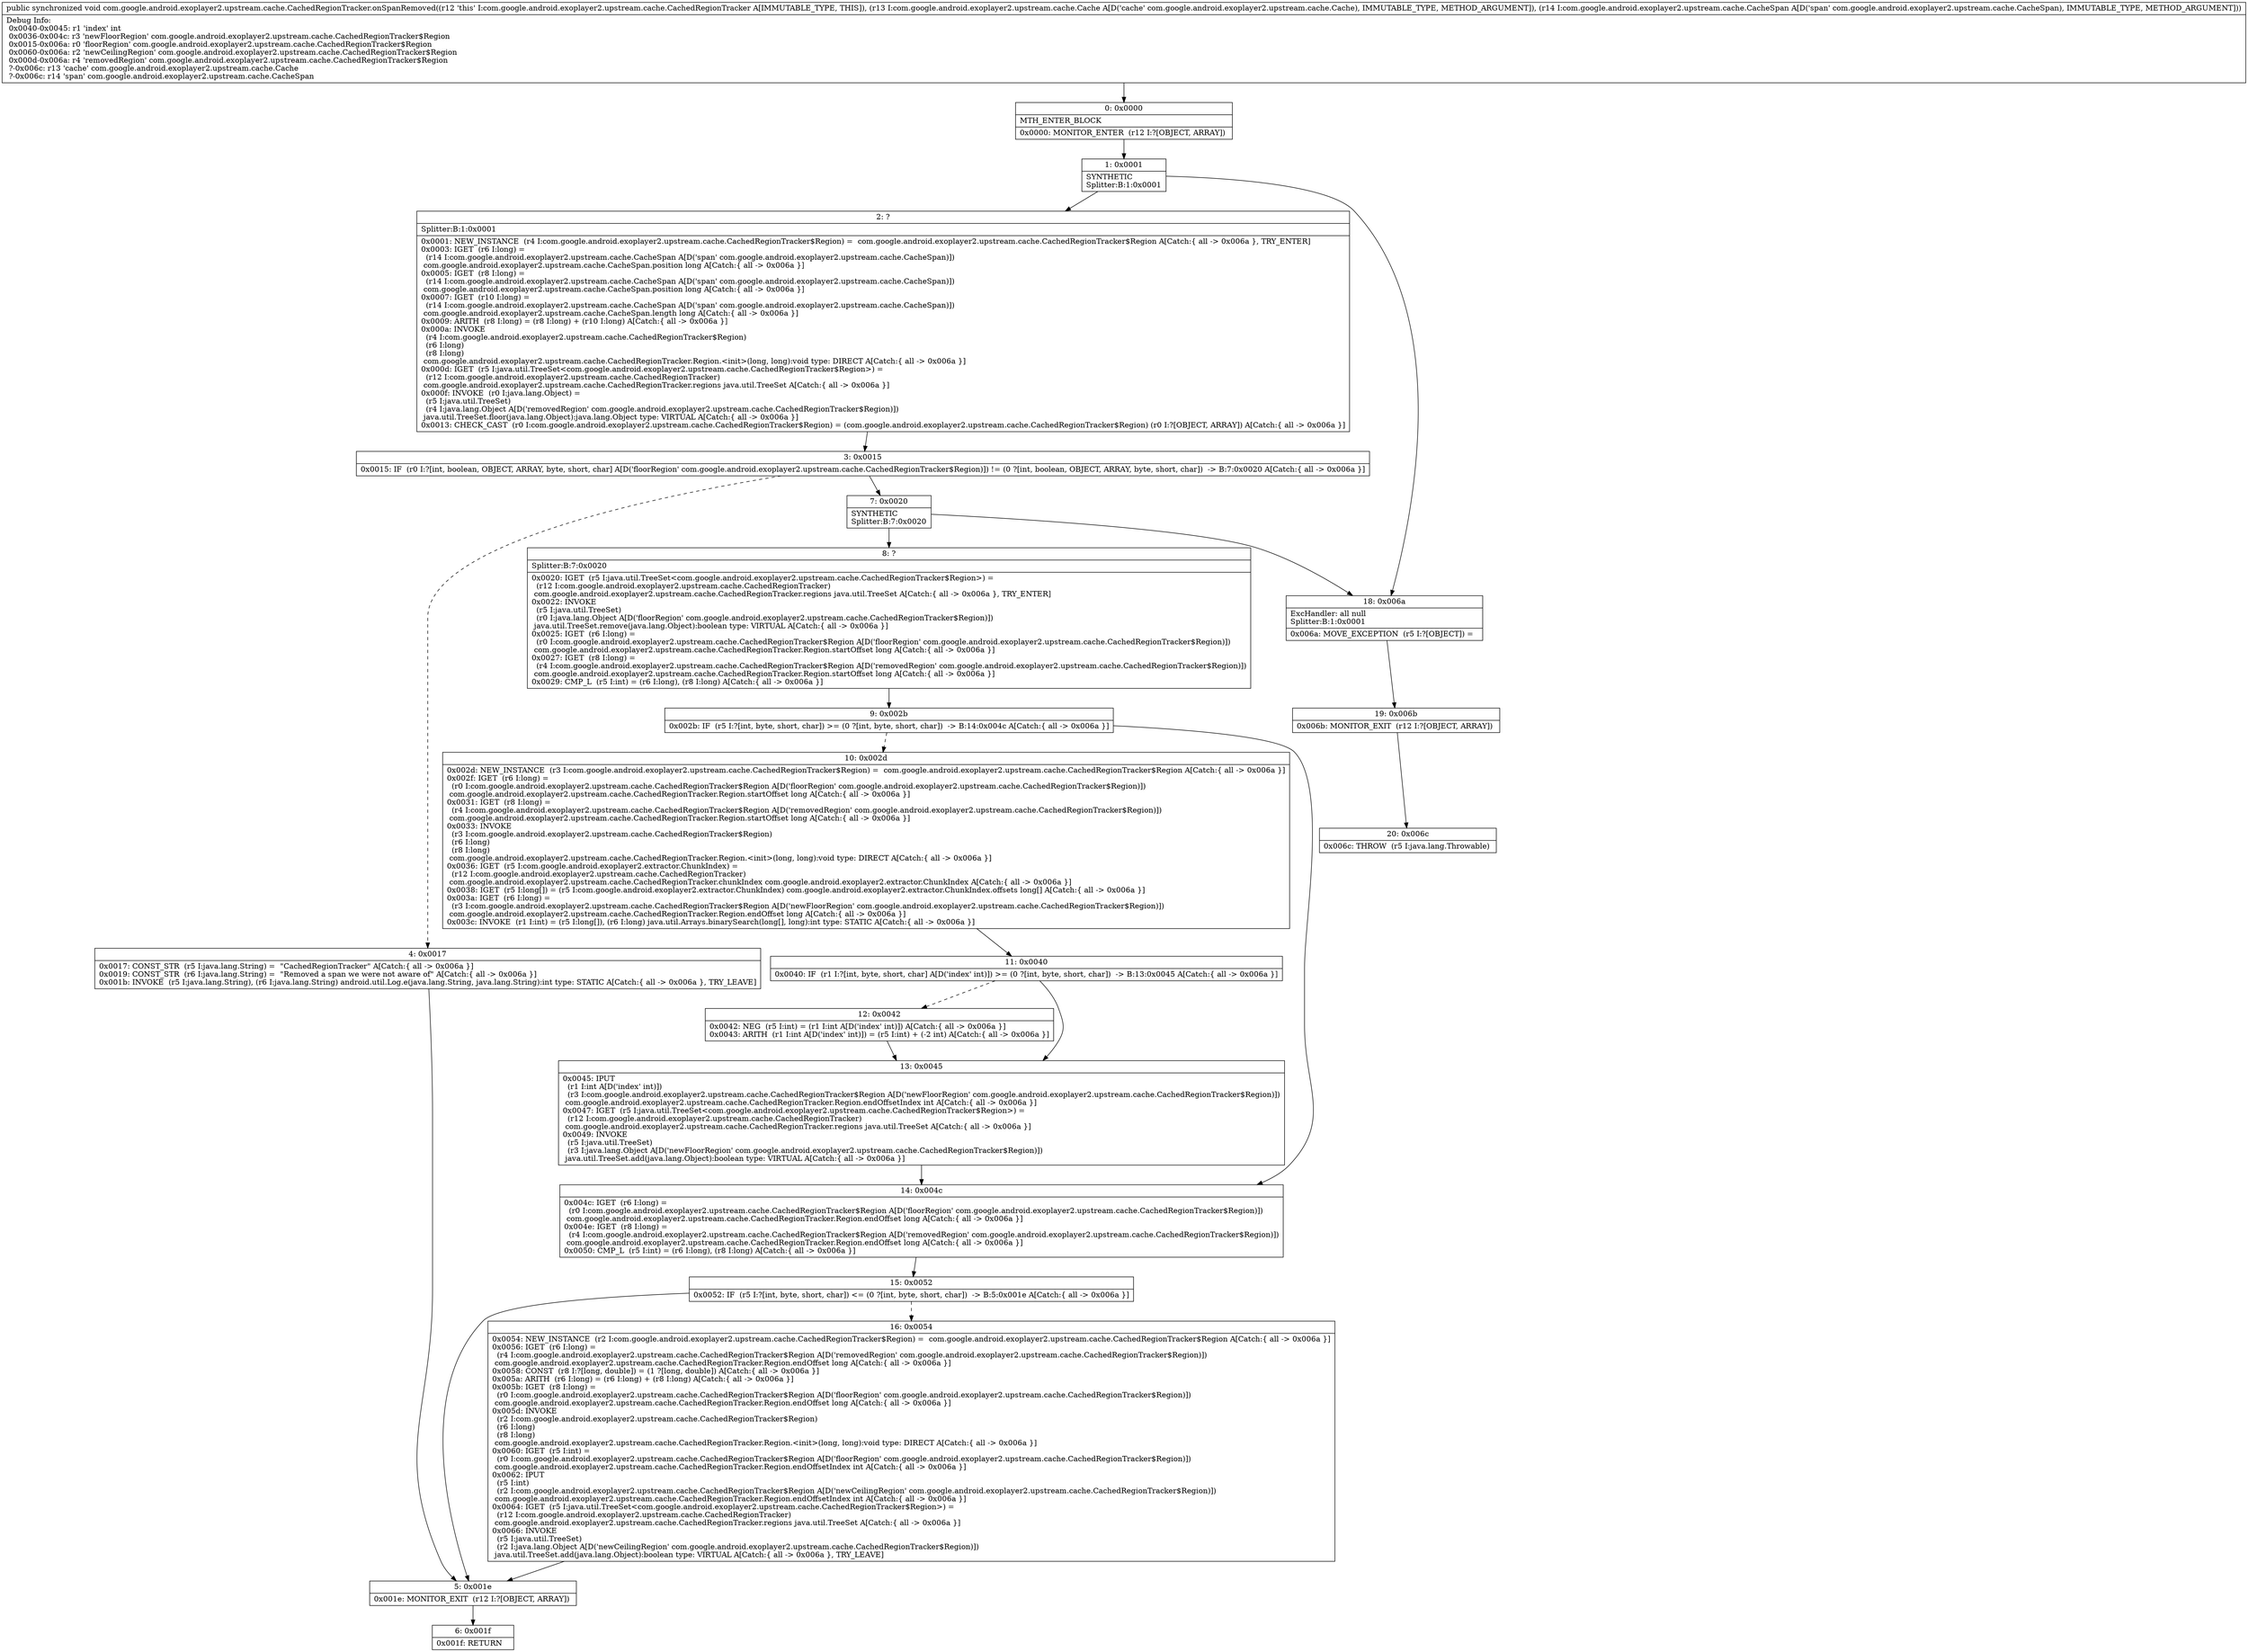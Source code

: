 digraph "CFG forcom.google.android.exoplayer2.upstream.cache.CachedRegionTracker.onSpanRemoved(Lcom\/google\/android\/exoplayer2\/upstream\/cache\/Cache;Lcom\/google\/android\/exoplayer2\/upstream\/cache\/CacheSpan;)V" {
Node_0 [shape=record,label="{0\:\ 0x0000|MTH_ENTER_BLOCK\l|0x0000: MONITOR_ENTER  (r12 I:?[OBJECT, ARRAY]) \l}"];
Node_1 [shape=record,label="{1\:\ 0x0001|SYNTHETIC\lSplitter:B:1:0x0001\l}"];
Node_2 [shape=record,label="{2\:\ ?|Splitter:B:1:0x0001\l|0x0001: NEW_INSTANCE  (r4 I:com.google.android.exoplayer2.upstream.cache.CachedRegionTracker$Region) =  com.google.android.exoplayer2.upstream.cache.CachedRegionTracker$Region A[Catch:\{ all \-\> 0x006a \}, TRY_ENTER]\l0x0003: IGET  (r6 I:long) = \l  (r14 I:com.google.android.exoplayer2.upstream.cache.CacheSpan A[D('span' com.google.android.exoplayer2.upstream.cache.CacheSpan)])\l com.google.android.exoplayer2.upstream.cache.CacheSpan.position long A[Catch:\{ all \-\> 0x006a \}]\l0x0005: IGET  (r8 I:long) = \l  (r14 I:com.google.android.exoplayer2.upstream.cache.CacheSpan A[D('span' com.google.android.exoplayer2.upstream.cache.CacheSpan)])\l com.google.android.exoplayer2.upstream.cache.CacheSpan.position long A[Catch:\{ all \-\> 0x006a \}]\l0x0007: IGET  (r10 I:long) = \l  (r14 I:com.google.android.exoplayer2.upstream.cache.CacheSpan A[D('span' com.google.android.exoplayer2.upstream.cache.CacheSpan)])\l com.google.android.exoplayer2.upstream.cache.CacheSpan.length long A[Catch:\{ all \-\> 0x006a \}]\l0x0009: ARITH  (r8 I:long) = (r8 I:long) + (r10 I:long) A[Catch:\{ all \-\> 0x006a \}]\l0x000a: INVOKE  \l  (r4 I:com.google.android.exoplayer2.upstream.cache.CachedRegionTracker$Region)\l  (r6 I:long)\l  (r8 I:long)\l com.google.android.exoplayer2.upstream.cache.CachedRegionTracker.Region.\<init\>(long, long):void type: DIRECT A[Catch:\{ all \-\> 0x006a \}]\l0x000d: IGET  (r5 I:java.util.TreeSet\<com.google.android.exoplayer2.upstream.cache.CachedRegionTracker$Region\>) = \l  (r12 I:com.google.android.exoplayer2.upstream.cache.CachedRegionTracker)\l com.google.android.exoplayer2.upstream.cache.CachedRegionTracker.regions java.util.TreeSet A[Catch:\{ all \-\> 0x006a \}]\l0x000f: INVOKE  (r0 I:java.lang.Object) = \l  (r5 I:java.util.TreeSet)\l  (r4 I:java.lang.Object A[D('removedRegion' com.google.android.exoplayer2.upstream.cache.CachedRegionTracker$Region)])\l java.util.TreeSet.floor(java.lang.Object):java.lang.Object type: VIRTUAL A[Catch:\{ all \-\> 0x006a \}]\l0x0013: CHECK_CAST  (r0 I:com.google.android.exoplayer2.upstream.cache.CachedRegionTracker$Region) = (com.google.android.exoplayer2.upstream.cache.CachedRegionTracker$Region) (r0 I:?[OBJECT, ARRAY]) A[Catch:\{ all \-\> 0x006a \}]\l}"];
Node_3 [shape=record,label="{3\:\ 0x0015|0x0015: IF  (r0 I:?[int, boolean, OBJECT, ARRAY, byte, short, char] A[D('floorRegion' com.google.android.exoplayer2.upstream.cache.CachedRegionTracker$Region)]) != (0 ?[int, boolean, OBJECT, ARRAY, byte, short, char])  \-\> B:7:0x0020 A[Catch:\{ all \-\> 0x006a \}]\l}"];
Node_4 [shape=record,label="{4\:\ 0x0017|0x0017: CONST_STR  (r5 I:java.lang.String) =  \"CachedRegionTracker\" A[Catch:\{ all \-\> 0x006a \}]\l0x0019: CONST_STR  (r6 I:java.lang.String) =  \"Removed a span we were not aware of\" A[Catch:\{ all \-\> 0x006a \}]\l0x001b: INVOKE  (r5 I:java.lang.String), (r6 I:java.lang.String) android.util.Log.e(java.lang.String, java.lang.String):int type: STATIC A[Catch:\{ all \-\> 0x006a \}, TRY_LEAVE]\l}"];
Node_5 [shape=record,label="{5\:\ 0x001e|0x001e: MONITOR_EXIT  (r12 I:?[OBJECT, ARRAY]) \l}"];
Node_6 [shape=record,label="{6\:\ 0x001f|0x001f: RETURN   \l}"];
Node_7 [shape=record,label="{7\:\ 0x0020|SYNTHETIC\lSplitter:B:7:0x0020\l}"];
Node_8 [shape=record,label="{8\:\ ?|Splitter:B:7:0x0020\l|0x0020: IGET  (r5 I:java.util.TreeSet\<com.google.android.exoplayer2.upstream.cache.CachedRegionTracker$Region\>) = \l  (r12 I:com.google.android.exoplayer2.upstream.cache.CachedRegionTracker)\l com.google.android.exoplayer2.upstream.cache.CachedRegionTracker.regions java.util.TreeSet A[Catch:\{ all \-\> 0x006a \}, TRY_ENTER]\l0x0022: INVOKE  \l  (r5 I:java.util.TreeSet)\l  (r0 I:java.lang.Object A[D('floorRegion' com.google.android.exoplayer2.upstream.cache.CachedRegionTracker$Region)])\l java.util.TreeSet.remove(java.lang.Object):boolean type: VIRTUAL A[Catch:\{ all \-\> 0x006a \}]\l0x0025: IGET  (r6 I:long) = \l  (r0 I:com.google.android.exoplayer2.upstream.cache.CachedRegionTracker$Region A[D('floorRegion' com.google.android.exoplayer2.upstream.cache.CachedRegionTracker$Region)])\l com.google.android.exoplayer2.upstream.cache.CachedRegionTracker.Region.startOffset long A[Catch:\{ all \-\> 0x006a \}]\l0x0027: IGET  (r8 I:long) = \l  (r4 I:com.google.android.exoplayer2.upstream.cache.CachedRegionTracker$Region A[D('removedRegion' com.google.android.exoplayer2.upstream.cache.CachedRegionTracker$Region)])\l com.google.android.exoplayer2.upstream.cache.CachedRegionTracker.Region.startOffset long A[Catch:\{ all \-\> 0x006a \}]\l0x0029: CMP_L  (r5 I:int) = (r6 I:long), (r8 I:long) A[Catch:\{ all \-\> 0x006a \}]\l}"];
Node_9 [shape=record,label="{9\:\ 0x002b|0x002b: IF  (r5 I:?[int, byte, short, char]) \>= (0 ?[int, byte, short, char])  \-\> B:14:0x004c A[Catch:\{ all \-\> 0x006a \}]\l}"];
Node_10 [shape=record,label="{10\:\ 0x002d|0x002d: NEW_INSTANCE  (r3 I:com.google.android.exoplayer2.upstream.cache.CachedRegionTracker$Region) =  com.google.android.exoplayer2.upstream.cache.CachedRegionTracker$Region A[Catch:\{ all \-\> 0x006a \}]\l0x002f: IGET  (r6 I:long) = \l  (r0 I:com.google.android.exoplayer2.upstream.cache.CachedRegionTracker$Region A[D('floorRegion' com.google.android.exoplayer2.upstream.cache.CachedRegionTracker$Region)])\l com.google.android.exoplayer2.upstream.cache.CachedRegionTracker.Region.startOffset long A[Catch:\{ all \-\> 0x006a \}]\l0x0031: IGET  (r8 I:long) = \l  (r4 I:com.google.android.exoplayer2.upstream.cache.CachedRegionTracker$Region A[D('removedRegion' com.google.android.exoplayer2.upstream.cache.CachedRegionTracker$Region)])\l com.google.android.exoplayer2.upstream.cache.CachedRegionTracker.Region.startOffset long A[Catch:\{ all \-\> 0x006a \}]\l0x0033: INVOKE  \l  (r3 I:com.google.android.exoplayer2.upstream.cache.CachedRegionTracker$Region)\l  (r6 I:long)\l  (r8 I:long)\l com.google.android.exoplayer2.upstream.cache.CachedRegionTracker.Region.\<init\>(long, long):void type: DIRECT A[Catch:\{ all \-\> 0x006a \}]\l0x0036: IGET  (r5 I:com.google.android.exoplayer2.extractor.ChunkIndex) = \l  (r12 I:com.google.android.exoplayer2.upstream.cache.CachedRegionTracker)\l com.google.android.exoplayer2.upstream.cache.CachedRegionTracker.chunkIndex com.google.android.exoplayer2.extractor.ChunkIndex A[Catch:\{ all \-\> 0x006a \}]\l0x0038: IGET  (r5 I:long[]) = (r5 I:com.google.android.exoplayer2.extractor.ChunkIndex) com.google.android.exoplayer2.extractor.ChunkIndex.offsets long[] A[Catch:\{ all \-\> 0x006a \}]\l0x003a: IGET  (r6 I:long) = \l  (r3 I:com.google.android.exoplayer2.upstream.cache.CachedRegionTracker$Region A[D('newFloorRegion' com.google.android.exoplayer2.upstream.cache.CachedRegionTracker$Region)])\l com.google.android.exoplayer2.upstream.cache.CachedRegionTracker.Region.endOffset long A[Catch:\{ all \-\> 0x006a \}]\l0x003c: INVOKE  (r1 I:int) = (r5 I:long[]), (r6 I:long) java.util.Arrays.binarySearch(long[], long):int type: STATIC A[Catch:\{ all \-\> 0x006a \}]\l}"];
Node_11 [shape=record,label="{11\:\ 0x0040|0x0040: IF  (r1 I:?[int, byte, short, char] A[D('index' int)]) \>= (0 ?[int, byte, short, char])  \-\> B:13:0x0045 A[Catch:\{ all \-\> 0x006a \}]\l}"];
Node_12 [shape=record,label="{12\:\ 0x0042|0x0042: NEG  (r5 I:int) = (r1 I:int A[D('index' int)]) A[Catch:\{ all \-\> 0x006a \}]\l0x0043: ARITH  (r1 I:int A[D('index' int)]) = (r5 I:int) + (\-2 int) A[Catch:\{ all \-\> 0x006a \}]\l}"];
Node_13 [shape=record,label="{13\:\ 0x0045|0x0045: IPUT  \l  (r1 I:int A[D('index' int)])\l  (r3 I:com.google.android.exoplayer2.upstream.cache.CachedRegionTracker$Region A[D('newFloorRegion' com.google.android.exoplayer2.upstream.cache.CachedRegionTracker$Region)])\l com.google.android.exoplayer2.upstream.cache.CachedRegionTracker.Region.endOffsetIndex int A[Catch:\{ all \-\> 0x006a \}]\l0x0047: IGET  (r5 I:java.util.TreeSet\<com.google.android.exoplayer2.upstream.cache.CachedRegionTracker$Region\>) = \l  (r12 I:com.google.android.exoplayer2.upstream.cache.CachedRegionTracker)\l com.google.android.exoplayer2.upstream.cache.CachedRegionTracker.regions java.util.TreeSet A[Catch:\{ all \-\> 0x006a \}]\l0x0049: INVOKE  \l  (r5 I:java.util.TreeSet)\l  (r3 I:java.lang.Object A[D('newFloorRegion' com.google.android.exoplayer2.upstream.cache.CachedRegionTracker$Region)])\l java.util.TreeSet.add(java.lang.Object):boolean type: VIRTUAL A[Catch:\{ all \-\> 0x006a \}]\l}"];
Node_14 [shape=record,label="{14\:\ 0x004c|0x004c: IGET  (r6 I:long) = \l  (r0 I:com.google.android.exoplayer2.upstream.cache.CachedRegionTracker$Region A[D('floorRegion' com.google.android.exoplayer2.upstream.cache.CachedRegionTracker$Region)])\l com.google.android.exoplayer2.upstream.cache.CachedRegionTracker.Region.endOffset long A[Catch:\{ all \-\> 0x006a \}]\l0x004e: IGET  (r8 I:long) = \l  (r4 I:com.google.android.exoplayer2.upstream.cache.CachedRegionTracker$Region A[D('removedRegion' com.google.android.exoplayer2.upstream.cache.CachedRegionTracker$Region)])\l com.google.android.exoplayer2.upstream.cache.CachedRegionTracker.Region.endOffset long A[Catch:\{ all \-\> 0x006a \}]\l0x0050: CMP_L  (r5 I:int) = (r6 I:long), (r8 I:long) A[Catch:\{ all \-\> 0x006a \}]\l}"];
Node_15 [shape=record,label="{15\:\ 0x0052|0x0052: IF  (r5 I:?[int, byte, short, char]) \<= (0 ?[int, byte, short, char])  \-\> B:5:0x001e A[Catch:\{ all \-\> 0x006a \}]\l}"];
Node_16 [shape=record,label="{16\:\ 0x0054|0x0054: NEW_INSTANCE  (r2 I:com.google.android.exoplayer2.upstream.cache.CachedRegionTracker$Region) =  com.google.android.exoplayer2.upstream.cache.CachedRegionTracker$Region A[Catch:\{ all \-\> 0x006a \}]\l0x0056: IGET  (r6 I:long) = \l  (r4 I:com.google.android.exoplayer2.upstream.cache.CachedRegionTracker$Region A[D('removedRegion' com.google.android.exoplayer2.upstream.cache.CachedRegionTracker$Region)])\l com.google.android.exoplayer2.upstream.cache.CachedRegionTracker.Region.endOffset long A[Catch:\{ all \-\> 0x006a \}]\l0x0058: CONST  (r8 I:?[long, double]) = (1 ?[long, double]) A[Catch:\{ all \-\> 0x006a \}]\l0x005a: ARITH  (r6 I:long) = (r6 I:long) + (r8 I:long) A[Catch:\{ all \-\> 0x006a \}]\l0x005b: IGET  (r8 I:long) = \l  (r0 I:com.google.android.exoplayer2.upstream.cache.CachedRegionTracker$Region A[D('floorRegion' com.google.android.exoplayer2.upstream.cache.CachedRegionTracker$Region)])\l com.google.android.exoplayer2.upstream.cache.CachedRegionTracker.Region.endOffset long A[Catch:\{ all \-\> 0x006a \}]\l0x005d: INVOKE  \l  (r2 I:com.google.android.exoplayer2.upstream.cache.CachedRegionTracker$Region)\l  (r6 I:long)\l  (r8 I:long)\l com.google.android.exoplayer2.upstream.cache.CachedRegionTracker.Region.\<init\>(long, long):void type: DIRECT A[Catch:\{ all \-\> 0x006a \}]\l0x0060: IGET  (r5 I:int) = \l  (r0 I:com.google.android.exoplayer2.upstream.cache.CachedRegionTracker$Region A[D('floorRegion' com.google.android.exoplayer2.upstream.cache.CachedRegionTracker$Region)])\l com.google.android.exoplayer2.upstream.cache.CachedRegionTracker.Region.endOffsetIndex int A[Catch:\{ all \-\> 0x006a \}]\l0x0062: IPUT  \l  (r5 I:int)\l  (r2 I:com.google.android.exoplayer2.upstream.cache.CachedRegionTracker$Region A[D('newCeilingRegion' com.google.android.exoplayer2.upstream.cache.CachedRegionTracker$Region)])\l com.google.android.exoplayer2.upstream.cache.CachedRegionTracker.Region.endOffsetIndex int A[Catch:\{ all \-\> 0x006a \}]\l0x0064: IGET  (r5 I:java.util.TreeSet\<com.google.android.exoplayer2.upstream.cache.CachedRegionTracker$Region\>) = \l  (r12 I:com.google.android.exoplayer2.upstream.cache.CachedRegionTracker)\l com.google.android.exoplayer2.upstream.cache.CachedRegionTracker.regions java.util.TreeSet A[Catch:\{ all \-\> 0x006a \}]\l0x0066: INVOKE  \l  (r5 I:java.util.TreeSet)\l  (r2 I:java.lang.Object A[D('newCeilingRegion' com.google.android.exoplayer2.upstream.cache.CachedRegionTracker$Region)])\l java.util.TreeSet.add(java.lang.Object):boolean type: VIRTUAL A[Catch:\{ all \-\> 0x006a \}, TRY_LEAVE]\l}"];
Node_18 [shape=record,label="{18\:\ 0x006a|ExcHandler: all null\lSplitter:B:1:0x0001\l|0x006a: MOVE_EXCEPTION  (r5 I:?[OBJECT]) =  \l}"];
Node_19 [shape=record,label="{19\:\ 0x006b|0x006b: MONITOR_EXIT  (r12 I:?[OBJECT, ARRAY]) \l}"];
Node_20 [shape=record,label="{20\:\ 0x006c|0x006c: THROW  (r5 I:java.lang.Throwable) \l}"];
MethodNode[shape=record,label="{public synchronized void com.google.android.exoplayer2.upstream.cache.CachedRegionTracker.onSpanRemoved((r12 'this' I:com.google.android.exoplayer2.upstream.cache.CachedRegionTracker A[IMMUTABLE_TYPE, THIS]), (r13 I:com.google.android.exoplayer2.upstream.cache.Cache A[D('cache' com.google.android.exoplayer2.upstream.cache.Cache), IMMUTABLE_TYPE, METHOD_ARGUMENT]), (r14 I:com.google.android.exoplayer2.upstream.cache.CacheSpan A[D('span' com.google.android.exoplayer2.upstream.cache.CacheSpan), IMMUTABLE_TYPE, METHOD_ARGUMENT]))  | Debug Info:\l  0x0040\-0x0045: r1 'index' int\l  0x0036\-0x004c: r3 'newFloorRegion' com.google.android.exoplayer2.upstream.cache.CachedRegionTracker$Region\l  0x0015\-0x006a: r0 'floorRegion' com.google.android.exoplayer2.upstream.cache.CachedRegionTracker$Region\l  0x0060\-0x006a: r2 'newCeilingRegion' com.google.android.exoplayer2.upstream.cache.CachedRegionTracker$Region\l  0x000d\-0x006a: r4 'removedRegion' com.google.android.exoplayer2.upstream.cache.CachedRegionTracker$Region\l  ?\-0x006c: r13 'cache' com.google.android.exoplayer2.upstream.cache.Cache\l  ?\-0x006c: r14 'span' com.google.android.exoplayer2.upstream.cache.CacheSpan\l}"];
MethodNode -> Node_0;
Node_0 -> Node_1;
Node_1 -> Node_2;
Node_1 -> Node_18;
Node_2 -> Node_3;
Node_3 -> Node_4[style=dashed];
Node_3 -> Node_7;
Node_4 -> Node_5;
Node_5 -> Node_6;
Node_7 -> Node_8;
Node_7 -> Node_18;
Node_8 -> Node_9;
Node_9 -> Node_10[style=dashed];
Node_9 -> Node_14;
Node_10 -> Node_11;
Node_11 -> Node_12[style=dashed];
Node_11 -> Node_13;
Node_12 -> Node_13;
Node_13 -> Node_14;
Node_14 -> Node_15;
Node_15 -> Node_5;
Node_15 -> Node_16[style=dashed];
Node_16 -> Node_5;
Node_18 -> Node_19;
Node_19 -> Node_20;
}

